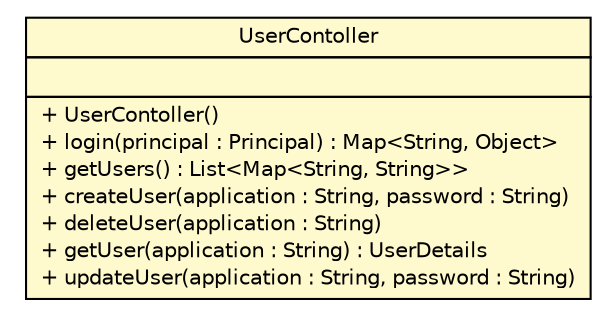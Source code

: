 #!/usr/local/bin/dot
#
# Class diagram 
# Generated by UMLGraph version R5_6-24-gf6e263 (http://www.umlgraph.org/)
#

digraph G {
	edge [fontname="Helvetica",fontsize=10,labelfontname="Helvetica",labelfontsize=10];
	node [fontname="Helvetica",fontsize=10,shape=plaintext];
	nodesep=0.25;
	ranksep=0.5;
	// com.yirendai.oss.environment.configserver.UserContoller
	c505 [label=<<table title="com.yirendai.oss.environment.configserver.UserContoller" border="0" cellborder="1" cellspacing="0" cellpadding="2" port="p" bgcolor="lemonChiffon" href="./UserContoller.html">
		<tr><td><table border="0" cellspacing="0" cellpadding="1">
<tr><td align="center" balign="center"> UserContoller </td></tr>
		</table></td></tr>
		<tr><td><table border="0" cellspacing="0" cellpadding="1">
<tr><td align="left" balign="left">  </td></tr>
		</table></td></tr>
		<tr><td><table border="0" cellspacing="0" cellpadding="1">
<tr><td align="left" balign="left"> + UserContoller() </td></tr>
<tr><td align="left" balign="left"> + login(principal : Principal) : Map&lt;String, Object&gt; </td></tr>
<tr><td align="left" balign="left"> + getUsers() : List&lt;Map&lt;String, String&gt;&gt; </td></tr>
<tr><td align="left" balign="left"> + createUser(application : String, password : String) </td></tr>
<tr><td align="left" balign="left"> + deleteUser(application : String) </td></tr>
<tr><td align="left" balign="left"> + getUser(application : String) : UserDetails </td></tr>
<tr><td align="left" balign="left"> + updateUser(application : String, password : String) </td></tr>
		</table></td></tr>
		</table>>, URL="./UserContoller.html", fontname="Helvetica", fontcolor="black", fontsize=10.0];
}

